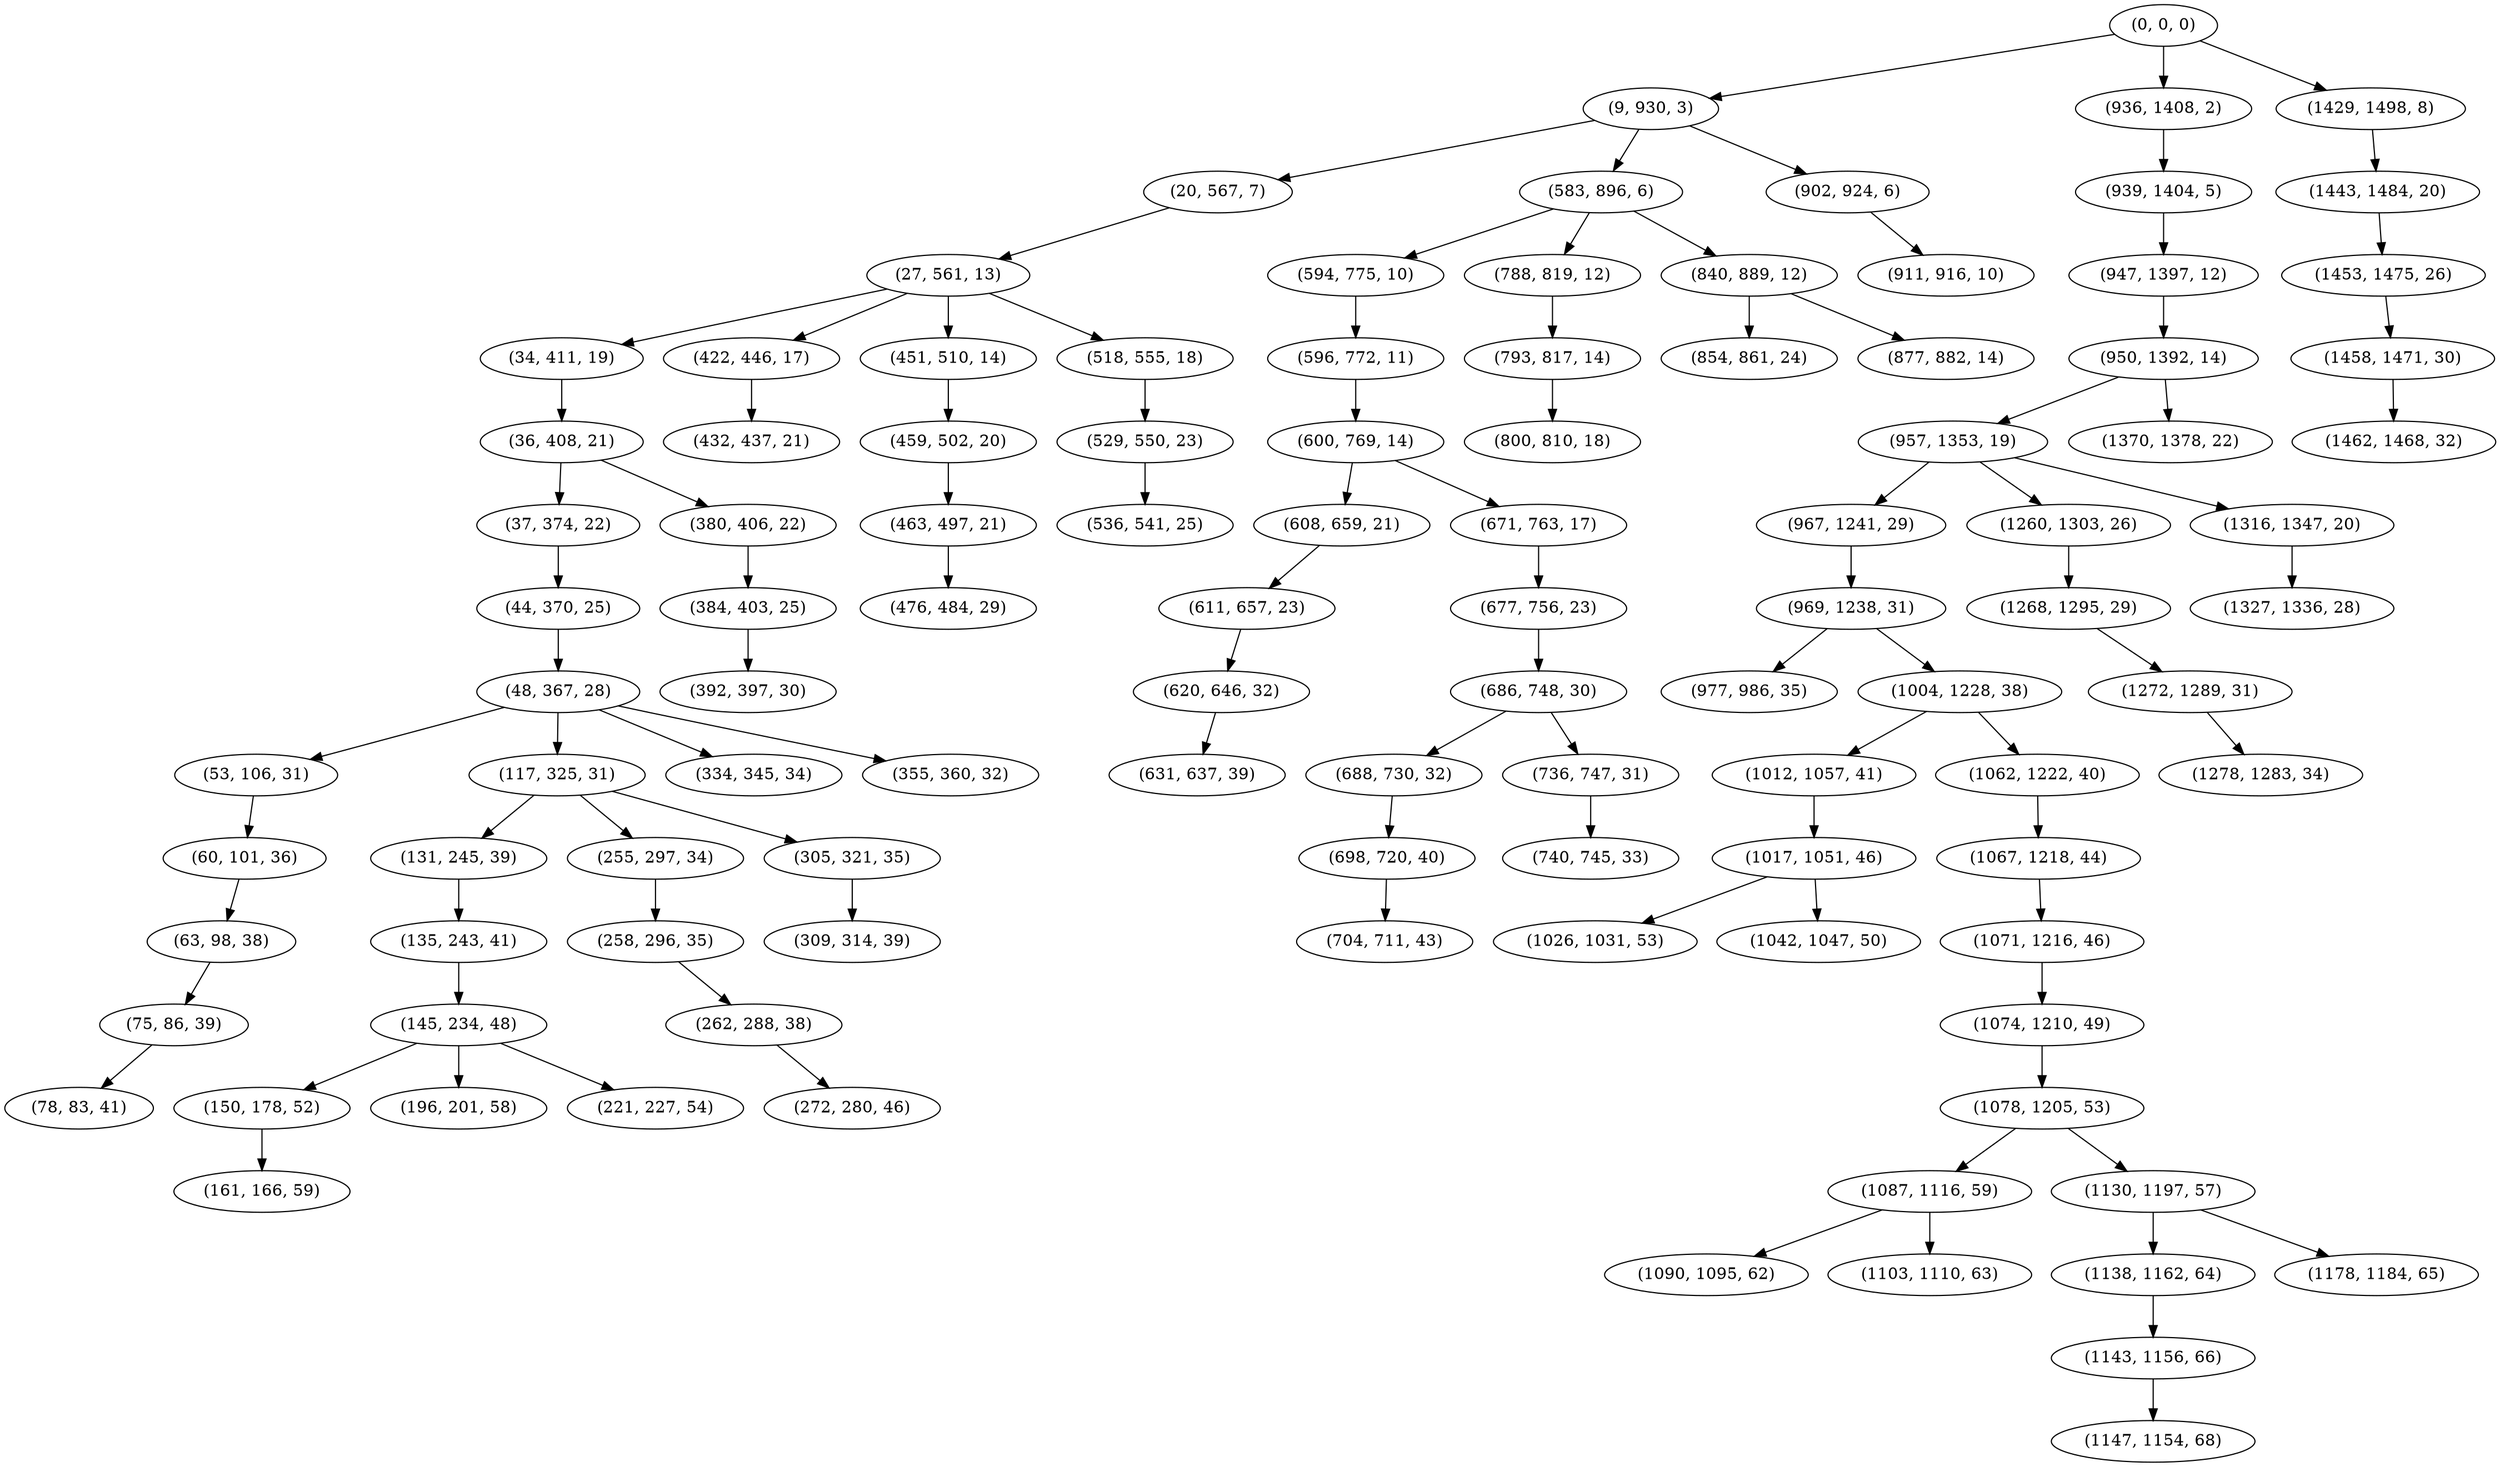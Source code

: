 digraph tree {
    "(0, 0, 0)";
    "(9, 930, 3)";
    "(20, 567, 7)";
    "(27, 561, 13)";
    "(34, 411, 19)";
    "(36, 408, 21)";
    "(37, 374, 22)";
    "(44, 370, 25)";
    "(48, 367, 28)";
    "(53, 106, 31)";
    "(60, 101, 36)";
    "(63, 98, 38)";
    "(75, 86, 39)";
    "(78, 83, 41)";
    "(117, 325, 31)";
    "(131, 245, 39)";
    "(135, 243, 41)";
    "(145, 234, 48)";
    "(150, 178, 52)";
    "(161, 166, 59)";
    "(196, 201, 58)";
    "(221, 227, 54)";
    "(255, 297, 34)";
    "(258, 296, 35)";
    "(262, 288, 38)";
    "(272, 280, 46)";
    "(305, 321, 35)";
    "(309, 314, 39)";
    "(334, 345, 34)";
    "(355, 360, 32)";
    "(380, 406, 22)";
    "(384, 403, 25)";
    "(392, 397, 30)";
    "(422, 446, 17)";
    "(432, 437, 21)";
    "(451, 510, 14)";
    "(459, 502, 20)";
    "(463, 497, 21)";
    "(476, 484, 29)";
    "(518, 555, 18)";
    "(529, 550, 23)";
    "(536, 541, 25)";
    "(583, 896, 6)";
    "(594, 775, 10)";
    "(596, 772, 11)";
    "(600, 769, 14)";
    "(608, 659, 21)";
    "(611, 657, 23)";
    "(620, 646, 32)";
    "(631, 637, 39)";
    "(671, 763, 17)";
    "(677, 756, 23)";
    "(686, 748, 30)";
    "(688, 730, 32)";
    "(698, 720, 40)";
    "(704, 711, 43)";
    "(736, 747, 31)";
    "(740, 745, 33)";
    "(788, 819, 12)";
    "(793, 817, 14)";
    "(800, 810, 18)";
    "(840, 889, 12)";
    "(854, 861, 24)";
    "(877, 882, 14)";
    "(902, 924, 6)";
    "(911, 916, 10)";
    "(936, 1408, 2)";
    "(939, 1404, 5)";
    "(947, 1397, 12)";
    "(950, 1392, 14)";
    "(957, 1353, 19)";
    "(967, 1241, 29)";
    "(969, 1238, 31)";
    "(977, 986, 35)";
    "(1004, 1228, 38)";
    "(1012, 1057, 41)";
    "(1017, 1051, 46)";
    "(1026, 1031, 53)";
    "(1042, 1047, 50)";
    "(1062, 1222, 40)";
    "(1067, 1218, 44)";
    "(1071, 1216, 46)";
    "(1074, 1210, 49)";
    "(1078, 1205, 53)";
    "(1087, 1116, 59)";
    "(1090, 1095, 62)";
    "(1103, 1110, 63)";
    "(1130, 1197, 57)";
    "(1138, 1162, 64)";
    "(1143, 1156, 66)";
    "(1147, 1154, 68)";
    "(1178, 1184, 65)";
    "(1260, 1303, 26)";
    "(1268, 1295, 29)";
    "(1272, 1289, 31)";
    "(1278, 1283, 34)";
    "(1316, 1347, 20)";
    "(1327, 1336, 28)";
    "(1370, 1378, 22)";
    "(1429, 1498, 8)";
    "(1443, 1484, 20)";
    "(1453, 1475, 26)";
    "(1458, 1471, 30)";
    "(1462, 1468, 32)";
    "(0, 0, 0)" -> "(9, 930, 3)";
    "(0, 0, 0)" -> "(936, 1408, 2)";
    "(0, 0, 0)" -> "(1429, 1498, 8)";
    "(9, 930, 3)" -> "(20, 567, 7)";
    "(9, 930, 3)" -> "(583, 896, 6)";
    "(9, 930, 3)" -> "(902, 924, 6)";
    "(20, 567, 7)" -> "(27, 561, 13)";
    "(27, 561, 13)" -> "(34, 411, 19)";
    "(27, 561, 13)" -> "(422, 446, 17)";
    "(27, 561, 13)" -> "(451, 510, 14)";
    "(27, 561, 13)" -> "(518, 555, 18)";
    "(34, 411, 19)" -> "(36, 408, 21)";
    "(36, 408, 21)" -> "(37, 374, 22)";
    "(36, 408, 21)" -> "(380, 406, 22)";
    "(37, 374, 22)" -> "(44, 370, 25)";
    "(44, 370, 25)" -> "(48, 367, 28)";
    "(48, 367, 28)" -> "(53, 106, 31)";
    "(48, 367, 28)" -> "(117, 325, 31)";
    "(48, 367, 28)" -> "(334, 345, 34)";
    "(48, 367, 28)" -> "(355, 360, 32)";
    "(53, 106, 31)" -> "(60, 101, 36)";
    "(60, 101, 36)" -> "(63, 98, 38)";
    "(63, 98, 38)" -> "(75, 86, 39)";
    "(75, 86, 39)" -> "(78, 83, 41)";
    "(117, 325, 31)" -> "(131, 245, 39)";
    "(117, 325, 31)" -> "(255, 297, 34)";
    "(117, 325, 31)" -> "(305, 321, 35)";
    "(131, 245, 39)" -> "(135, 243, 41)";
    "(135, 243, 41)" -> "(145, 234, 48)";
    "(145, 234, 48)" -> "(150, 178, 52)";
    "(145, 234, 48)" -> "(196, 201, 58)";
    "(145, 234, 48)" -> "(221, 227, 54)";
    "(150, 178, 52)" -> "(161, 166, 59)";
    "(255, 297, 34)" -> "(258, 296, 35)";
    "(258, 296, 35)" -> "(262, 288, 38)";
    "(262, 288, 38)" -> "(272, 280, 46)";
    "(305, 321, 35)" -> "(309, 314, 39)";
    "(380, 406, 22)" -> "(384, 403, 25)";
    "(384, 403, 25)" -> "(392, 397, 30)";
    "(422, 446, 17)" -> "(432, 437, 21)";
    "(451, 510, 14)" -> "(459, 502, 20)";
    "(459, 502, 20)" -> "(463, 497, 21)";
    "(463, 497, 21)" -> "(476, 484, 29)";
    "(518, 555, 18)" -> "(529, 550, 23)";
    "(529, 550, 23)" -> "(536, 541, 25)";
    "(583, 896, 6)" -> "(594, 775, 10)";
    "(583, 896, 6)" -> "(788, 819, 12)";
    "(583, 896, 6)" -> "(840, 889, 12)";
    "(594, 775, 10)" -> "(596, 772, 11)";
    "(596, 772, 11)" -> "(600, 769, 14)";
    "(600, 769, 14)" -> "(608, 659, 21)";
    "(600, 769, 14)" -> "(671, 763, 17)";
    "(608, 659, 21)" -> "(611, 657, 23)";
    "(611, 657, 23)" -> "(620, 646, 32)";
    "(620, 646, 32)" -> "(631, 637, 39)";
    "(671, 763, 17)" -> "(677, 756, 23)";
    "(677, 756, 23)" -> "(686, 748, 30)";
    "(686, 748, 30)" -> "(688, 730, 32)";
    "(686, 748, 30)" -> "(736, 747, 31)";
    "(688, 730, 32)" -> "(698, 720, 40)";
    "(698, 720, 40)" -> "(704, 711, 43)";
    "(736, 747, 31)" -> "(740, 745, 33)";
    "(788, 819, 12)" -> "(793, 817, 14)";
    "(793, 817, 14)" -> "(800, 810, 18)";
    "(840, 889, 12)" -> "(854, 861, 24)";
    "(840, 889, 12)" -> "(877, 882, 14)";
    "(902, 924, 6)" -> "(911, 916, 10)";
    "(936, 1408, 2)" -> "(939, 1404, 5)";
    "(939, 1404, 5)" -> "(947, 1397, 12)";
    "(947, 1397, 12)" -> "(950, 1392, 14)";
    "(950, 1392, 14)" -> "(957, 1353, 19)";
    "(950, 1392, 14)" -> "(1370, 1378, 22)";
    "(957, 1353, 19)" -> "(967, 1241, 29)";
    "(957, 1353, 19)" -> "(1260, 1303, 26)";
    "(957, 1353, 19)" -> "(1316, 1347, 20)";
    "(967, 1241, 29)" -> "(969, 1238, 31)";
    "(969, 1238, 31)" -> "(977, 986, 35)";
    "(969, 1238, 31)" -> "(1004, 1228, 38)";
    "(1004, 1228, 38)" -> "(1012, 1057, 41)";
    "(1004, 1228, 38)" -> "(1062, 1222, 40)";
    "(1012, 1057, 41)" -> "(1017, 1051, 46)";
    "(1017, 1051, 46)" -> "(1026, 1031, 53)";
    "(1017, 1051, 46)" -> "(1042, 1047, 50)";
    "(1062, 1222, 40)" -> "(1067, 1218, 44)";
    "(1067, 1218, 44)" -> "(1071, 1216, 46)";
    "(1071, 1216, 46)" -> "(1074, 1210, 49)";
    "(1074, 1210, 49)" -> "(1078, 1205, 53)";
    "(1078, 1205, 53)" -> "(1087, 1116, 59)";
    "(1078, 1205, 53)" -> "(1130, 1197, 57)";
    "(1087, 1116, 59)" -> "(1090, 1095, 62)";
    "(1087, 1116, 59)" -> "(1103, 1110, 63)";
    "(1130, 1197, 57)" -> "(1138, 1162, 64)";
    "(1130, 1197, 57)" -> "(1178, 1184, 65)";
    "(1138, 1162, 64)" -> "(1143, 1156, 66)";
    "(1143, 1156, 66)" -> "(1147, 1154, 68)";
    "(1260, 1303, 26)" -> "(1268, 1295, 29)";
    "(1268, 1295, 29)" -> "(1272, 1289, 31)";
    "(1272, 1289, 31)" -> "(1278, 1283, 34)";
    "(1316, 1347, 20)" -> "(1327, 1336, 28)";
    "(1429, 1498, 8)" -> "(1443, 1484, 20)";
    "(1443, 1484, 20)" -> "(1453, 1475, 26)";
    "(1453, 1475, 26)" -> "(1458, 1471, 30)";
    "(1458, 1471, 30)" -> "(1462, 1468, 32)";
}
